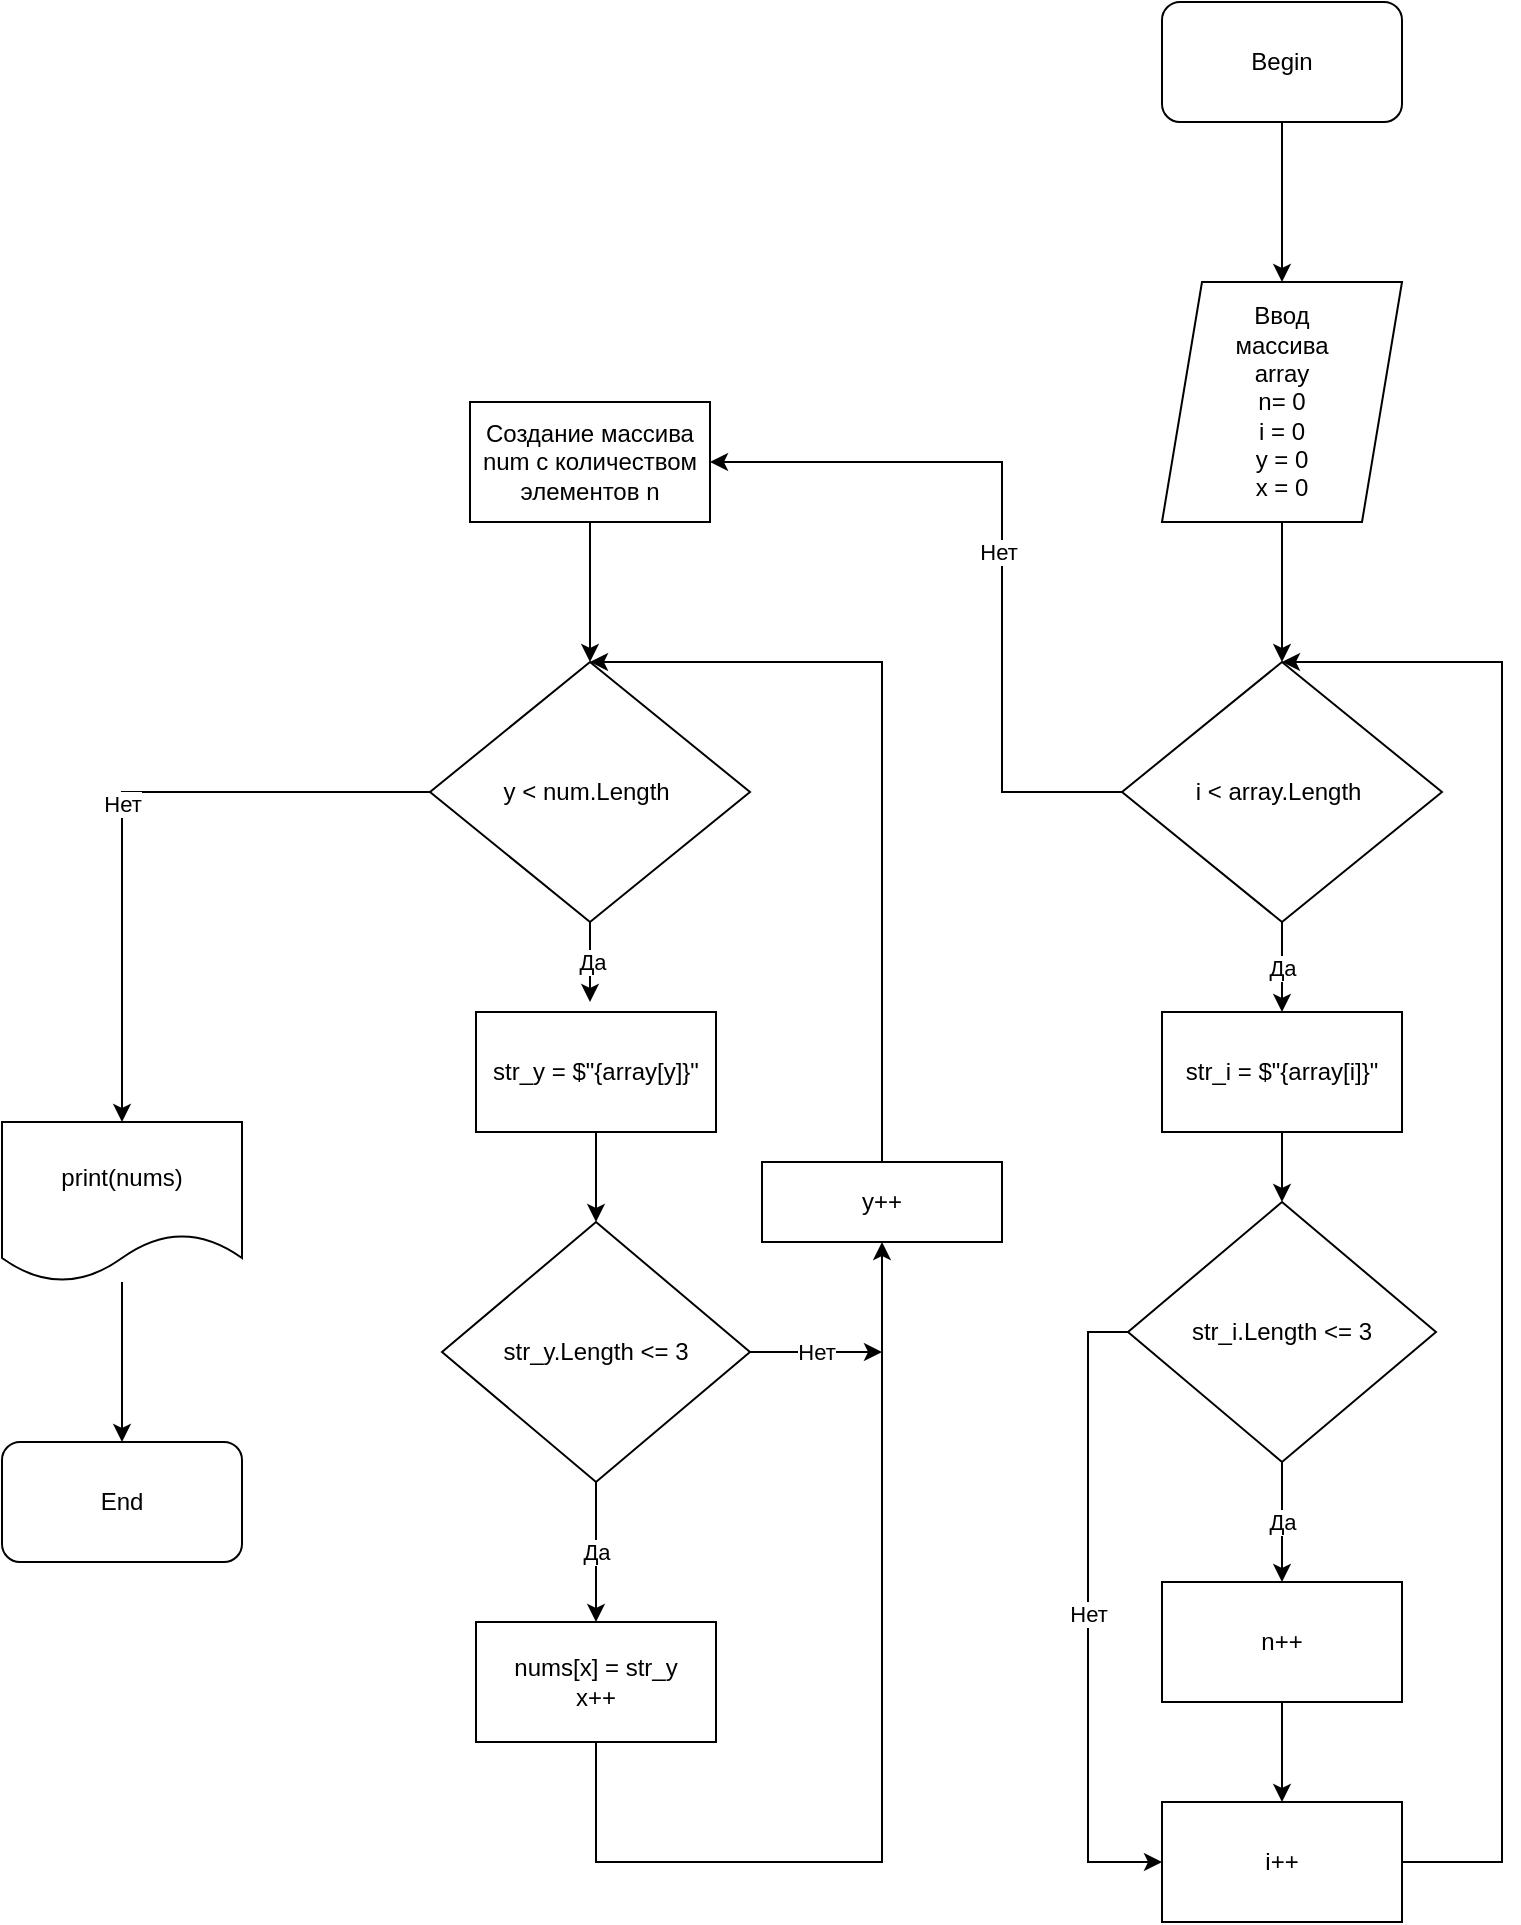 <mxfile version="20.8.10" type="device"><diagram name="Страница 1" id="gjMBr6dcIrDn5dytYmxv"><mxGraphModel dx="1418" dy="828" grid="1" gridSize="10" guides="1" tooltips="1" connect="1" arrows="1" fold="1" page="1" pageScale="1" pageWidth="827" pageHeight="1169" math="0" shadow="0"><root><mxCell id="0"/><mxCell id="1" parent="0"/><mxCell id="UbaLoMfLPaweING6_G48-1" style="edgeStyle=orthogonalEdgeStyle;rounded=0;orthogonalLoop=1;jettySize=auto;html=1;exitX=0.5;exitY=1;exitDx=0;exitDy=0;entryX=0.5;entryY=0;entryDx=0;entryDy=0;" edge="1" parent="1" source="UbaLoMfLPaweING6_G48-2" target="UbaLoMfLPaweING6_G48-5"><mxGeometry relative="1" as="geometry"/></mxCell><mxCell id="UbaLoMfLPaweING6_G48-2" value="Begin" style="rounded=1;whiteSpace=wrap;html=1;" vertex="1" parent="1"><mxGeometry x="620" y="80" width="120" height="60" as="geometry"/></mxCell><mxCell id="UbaLoMfLPaweING6_G48-3" style="edgeStyle=orthogonalEdgeStyle;rounded=0;orthogonalLoop=1;jettySize=auto;html=1;exitX=0.5;exitY=1;exitDx=0;exitDy=0;" edge="1" parent="1" source="UbaLoMfLPaweING6_G48-2" target="UbaLoMfLPaweING6_G48-2"><mxGeometry relative="1" as="geometry"/></mxCell><mxCell id="UbaLoMfLPaweING6_G48-4" style="edgeStyle=orthogonalEdgeStyle;rounded=0;orthogonalLoop=1;jettySize=auto;html=1;exitX=0.5;exitY=1;exitDx=0;exitDy=0;entryX=0.5;entryY=0;entryDx=0;entryDy=0;" edge="1" parent="1" source="UbaLoMfLPaweING6_G48-5" target="UbaLoMfLPaweING6_G48-11"><mxGeometry relative="1" as="geometry"/></mxCell><mxCell id="UbaLoMfLPaweING6_G48-5" value="Ввод&lt;br&gt;массива&lt;br&gt;array&lt;br&gt;n= 0&lt;br&gt;i = 0&lt;br&gt;y = 0&lt;br&gt;x = 0" style="shape=parallelogram;perimeter=parallelogramPerimeter;whiteSpace=wrap;html=1;fixedSize=1;" vertex="1" parent="1"><mxGeometry x="620" y="220" width="120" height="120" as="geometry"/></mxCell><mxCell id="UbaLoMfLPaweING6_G48-23" style="edgeStyle=orthogonalEdgeStyle;rounded=0;orthogonalLoop=1;jettySize=auto;html=1;exitX=0;exitY=0.5;exitDx=0;exitDy=0;entryX=1;entryY=0.5;entryDx=0;entryDy=0;" edge="1" parent="1" source="UbaLoMfLPaweING6_G48-11" target="UbaLoMfLPaweING6_G48-22"><mxGeometry relative="1" as="geometry"><Array as="points"><mxPoint x="540" y="475"/><mxPoint x="540" y="310"/></Array></mxGeometry></mxCell><mxCell id="UbaLoMfLPaweING6_G48-45" value="Нет" style="edgeLabel;html=1;align=center;verticalAlign=middle;resizable=0;points=[];" vertex="1" connectable="0" parent="UbaLoMfLPaweING6_G48-23"><mxGeometry x="-0.03" y="2" relative="1" as="geometry"><mxPoint as="offset"/></mxGeometry></mxCell><mxCell id="UbaLoMfLPaweING6_G48-56" value="Да" style="edgeStyle=orthogonalEdgeStyle;rounded=0;orthogonalLoop=1;jettySize=auto;html=1;exitX=0.5;exitY=1;exitDx=0;exitDy=0;entryX=0.5;entryY=0;entryDx=0;entryDy=0;" edge="1" parent="1" source="UbaLoMfLPaweING6_G48-11" target="UbaLoMfLPaweING6_G48-55"><mxGeometry relative="1" as="geometry"/></mxCell><mxCell id="UbaLoMfLPaweING6_G48-11" value="i &amp;lt; array.Length&amp;nbsp;" style="rhombus;whiteSpace=wrap;html=1;" vertex="1" parent="1"><mxGeometry x="600" y="410" width="160" height="130" as="geometry"/></mxCell><mxCell id="UbaLoMfLPaweING6_G48-12" style="edgeStyle=orthogonalEdgeStyle;rounded=0;orthogonalLoop=1;jettySize=auto;html=1;entryX=0.5;entryY=0;entryDx=0;entryDy=0;" edge="1" parent="1" source="UbaLoMfLPaweING6_G48-13" target="UbaLoMfLPaweING6_G48-15"><mxGeometry relative="1" as="geometry"/></mxCell><mxCell id="UbaLoMfLPaweING6_G48-13" value="print(nums)" style="shape=document;whiteSpace=wrap;html=1;boundedLbl=1;" vertex="1" parent="1"><mxGeometry x="40" y="640" width="120" height="80" as="geometry"/></mxCell><mxCell id="UbaLoMfLPaweING6_G48-15" value="End" style="rounded=1;whiteSpace=wrap;html=1;" vertex="1" parent="1"><mxGeometry x="40" y="800" width="120" height="60" as="geometry"/></mxCell><mxCell id="UbaLoMfLPaweING6_G48-16" style="edgeStyle=orthogonalEdgeStyle;rounded=0;orthogonalLoop=1;jettySize=auto;html=1;exitX=0.5;exitY=1;exitDx=0;exitDy=0;" edge="1" parent="1" source="UbaLoMfLPaweING6_G48-15" target="UbaLoMfLPaweING6_G48-15"><mxGeometry relative="1" as="geometry"/></mxCell><mxCell id="UbaLoMfLPaweING6_G48-26" value="Да" style="edgeStyle=orthogonalEdgeStyle;rounded=0;orthogonalLoop=1;jettySize=auto;html=1;exitX=0.5;exitY=1;exitDx=0;exitDy=0;" edge="1" parent="1" source="UbaLoMfLPaweING6_G48-21"><mxGeometry relative="1" as="geometry"><mxPoint x="334" y="580" as="targetPoint"/></mxGeometry></mxCell><mxCell id="UbaLoMfLPaweING6_G48-32" value="Нет" style="edgeStyle=orthogonalEdgeStyle;rounded=0;orthogonalLoop=1;jettySize=auto;html=1;entryX=0.5;entryY=0;entryDx=0;entryDy=0;" edge="1" parent="1" source="UbaLoMfLPaweING6_G48-21" target="UbaLoMfLPaweING6_G48-13"><mxGeometry relative="1" as="geometry"/></mxCell><mxCell id="UbaLoMfLPaweING6_G48-21" value="y &amp;lt; num.Length&amp;nbsp;" style="rhombus;whiteSpace=wrap;html=1;" vertex="1" parent="1"><mxGeometry x="254" y="410" width="160" height="130" as="geometry"/></mxCell><mxCell id="UbaLoMfLPaweING6_G48-24" style="edgeStyle=orthogonalEdgeStyle;rounded=0;orthogonalLoop=1;jettySize=auto;html=1;exitX=0.5;exitY=1;exitDx=0;exitDy=0;entryX=0.5;entryY=0;entryDx=0;entryDy=0;" edge="1" parent="1" source="UbaLoMfLPaweING6_G48-22" target="UbaLoMfLPaweING6_G48-21"><mxGeometry relative="1" as="geometry"/></mxCell><mxCell id="UbaLoMfLPaweING6_G48-22" value="Создание массива&lt;br&gt;num c количеством&lt;br&gt;элементов n" style="rounded=0;whiteSpace=wrap;html=1;" vertex="1" parent="1"><mxGeometry x="274" y="280" width="120" height="60" as="geometry"/></mxCell><mxCell id="UbaLoMfLPaweING6_G48-29" value="Да" style="edgeStyle=orthogonalEdgeStyle;rounded=0;orthogonalLoop=1;jettySize=auto;html=1;exitX=0.5;exitY=1;exitDx=0;exitDy=0;entryX=0.5;entryY=0;entryDx=0;entryDy=0;" edge="1" parent="1" source="UbaLoMfLPaweING6_G48-27" target="UbaLoMfLPaweING6_G48-28"><mxGeometry relative="1" as="geometry"/></mxCell><mxCell id="UbaLoMfLPaweING6_G48-27" value="str_y.Length &amp;lt;= 3" style="rhombus;whiteSpace=wrap;html=1;" vertex="1" parent="1"><mxGeometry x="260" y="690" width="154" height="130" as="geometry"/></mxCell><mxCell id="UbaLoMfLPaweING6_G48-43" style="edgeStyle=orthogonalEdgeStyle;rounded=0;orthogonalLoop=1;jettySize=auto;html=1;exitX=0.5;exitY=1;exitDx=0;exitDy=0;entryX=0.5;entryY=1;entryDx=0;entryDy=0;" edge="1" parent="1" source="UbaLoMfLPaweING6_G48-28" target="UbaLoMfLPaweING6_G48-42"><mxGeometry relative="1" as="geometry"><mxPoint x="480" y="710" as="targetPoint"/><Array as="points"><mxPoint x="337" y="1010"/><mxPoint x="480" y="1010"/></Array></mxGeometry></mxCell><mxCell id="UbaLoMfLPaweING6_G48-28" value="nums[x] = str_y&lt;br&gt;x++" style="rounded=0;whiteSpace=wrap;html=1;" vertex="1" parent="1"><mxGeometry x="277" y="890" width="120" height="60" as="geometry"/></mxCell><mxCell id="UbaLoMfLPaweING6_G48-41" value="Нет" style="endArrow=classic;html=1;rounded=0;exitX=1;exitY=0.5;exitDx=0;exitDy=0;" edge="1" parent="1" source="UbaLoMfLPaweING6_G48-27"><mxGeometry x="0.002" width="50" height="50" relative="1" as="geometry"><mxPoint x="390" y="620" as="sourcePoint"/><mxPoint x="480" y="755" as="targetPoint"/><mxPoint as="offset"/></mxGeometry></mxCell><mxCell id="UbaLoMfLPaweING6_G48-44" style="edgeStyle=orthogonalEdgeStyle;rounded=0;orthogonalLoop=1;jettySize=auto;html=1;exitX=0.5;exitY=0;exitDx=0;exitDy=0;entryX=0.5;entryY=0;entryDx=0;entryDy=0;" edge="1" parent="1" source="UbaLoMfLPaweING6_G48-42" target="UbaLoMfLPaweING6_G48-21"><mxGeometry relative="1" as="geometry"><Array as="points"><mxPoint x="480" y="560"/><mxPoint x="480" y="410"/></Array></mxGeometry></mxCell><mxCell id="UbaLoMfLPaweING6_G48-42" value="y++" style="rounded=0;whiteSpace=wrap;html=1;" vertex="1" parent="1"><mxGeometry x="420" y="660" width="120" height="40" as="geometry"/></mxCell><mxCell id="UbaLoMfLPaweING6_G48-52" style="edgeStyle=orthogonalEdgeStyle;rounded=0;orthogonalLoop=1;jettySize=auto;html=1;entryX=0.5;entryY=0;entryDx=0;entryDy=0;" edge="1" parent="1" source="UbaLoMfLPaweING6_G48-46" target="UbaLoMfLPaweING6_G48-51"><mxGeometry relative="1" as="geometry"/></mxCell><mxCell id="UbaLoMfLPaweING6_G48-46" value="n++&lt;br&gt;" style="rounded=0;whiteSpace=wrap;html=1;" vertex="1" parent="1"><mxGeometry x="620" y="870" width="120" height="60" as="geometry"/></mxCell><mxCell id="UbaLoMfLPaweING6_G48-50" value="Да" style="edgeStyle=orthogonalEdgeStyle;rounded=0;orthogonalLoop=1;jettySize=auto;html=1;exitX=0.5;exitY=1;exitDx=0;exitDy=0;entryX=0.5;entryY=0;entryDx=0;entryDy=0;" edge="1" parent="1" source="UbaLoMfLPaweING6_G48-47" target="UbaLoMfLPaweING6_G48-46"><mxGeometry relative="1" as="geometry"/></mxCell><mxCell id="UbaLoMfLPaweING6_G48-53" value="Нет" style="edgeStyle=orthogonalEdgeStyle;rounded=0;orthogonalLoop=1;jettySize=auto;html=1;exitX=0;exitY=0.5;exitDx=0;exitDy=0;entryX=0;entryY=0.5;entryDx=0;entryDy=0;" edge="1" parent="1" source="UbaLoMfLPaweING6_G48-47" target="UbaLoMfLPaweING6_G48-51"><mxGeometry relative="1" as="geometry"/></mxCell><mxCell id="UbaLoMfLPaweING6_G48-47" value="str_i.Length &amp;lt;= 3" style="rhombus;whiteSpace=wrap;html=1;" vertex="1" parent="1"><mxGeometry x="603" y="680" width="154" height="130" as="geometry"/></mxCell><mxCell id="UbaLoMfLPaweING6_G48-54" style="edgeStyle=orthogonalEdgeStyle;rounded=0;orthogonalLoop=1;jettySize=auto;html=1;exitX=1;exitY=0.5;exitDx=0;exitDy=0;entryX=0.5;entryY=0;entryDx=0;entryDy=0;" edge="1" parent="1" source="UbaLoMfLPaweING6_G48-51" target="UbaLoMfLPaweING6_G48-11"><mxGeometry relative="1" as="geometry"><Array as="points"><mxPoint x="790" y="1010"/><mxPoint x="790" y="410"/></Array></mxGeometry></mxCell><mxCell id="UbaLoMfLPaweING6_G48-51" value="i++" style="rounded=0;whiteSpace=wrap;html=1;" vertex="1" parent="1"><mxGeometry x="620" y="980" width="120" height="60" as="geometry"/></mxCell><mxCell id="UbaLoMfLPaweING6_G48-57" style="edgeStyle=orthogonalEdgeStyle;rounded=0;orthogonalLoop=1;jettySize=auto;html=1;exitX=0.5;exitY=1;exitDx=0;exitDy=0;entryX=0.5;entryY=0;entryDx=0;entryDy=0;" edge="1" parent="1" source="UbaLoMfLPaweING6_G48-55" target="UbaLoMfLPaweING6_G48-47"><mxGeometry relative="1" as="geometry"/></mxCell><mxCell id="UbaLoMfLPaweING6_G48-55" value="str_i = $&quot;{array[i]}&quot;" style="rounded=0;whiteSpace=wrap;html=1;" vertex="1" parent="1"><mxGeometry x="620" y="585" width="120" height="60" as="geometry"/></mxCell><mxCell id="UbaLoMfLPaweING6_G48-59" style="edgeStyle=orthogonalEdgeStyle;rounded=0;orthogonalLoop=1;jettySize=auto;html=1;exitX=0.5;exitY=1;exitDx=0;exitDy=0;entryX=0.5;entryY=0;entryDx=0;entryDy=0;" edge="1" parent="1" source="UbaLoMfLPaweING6_G48-58" target="UbaLoMfLPaweING6_G48-27"><mxGeometry relative="1" as="geometry"/></mxCell><mxCell id="UbaLoMfLPaweING6_G48-58" value="str_y = $&quot;{array[y]}&quot;" style="rounded=0;whiteSpace=wrap;html=1;" vertex="1" parent="1"><mxGeometry x="277" y="585" width="120" height="60" as="geometry"/></mxCell></root></mxGraphModel></diagram></mxfile>